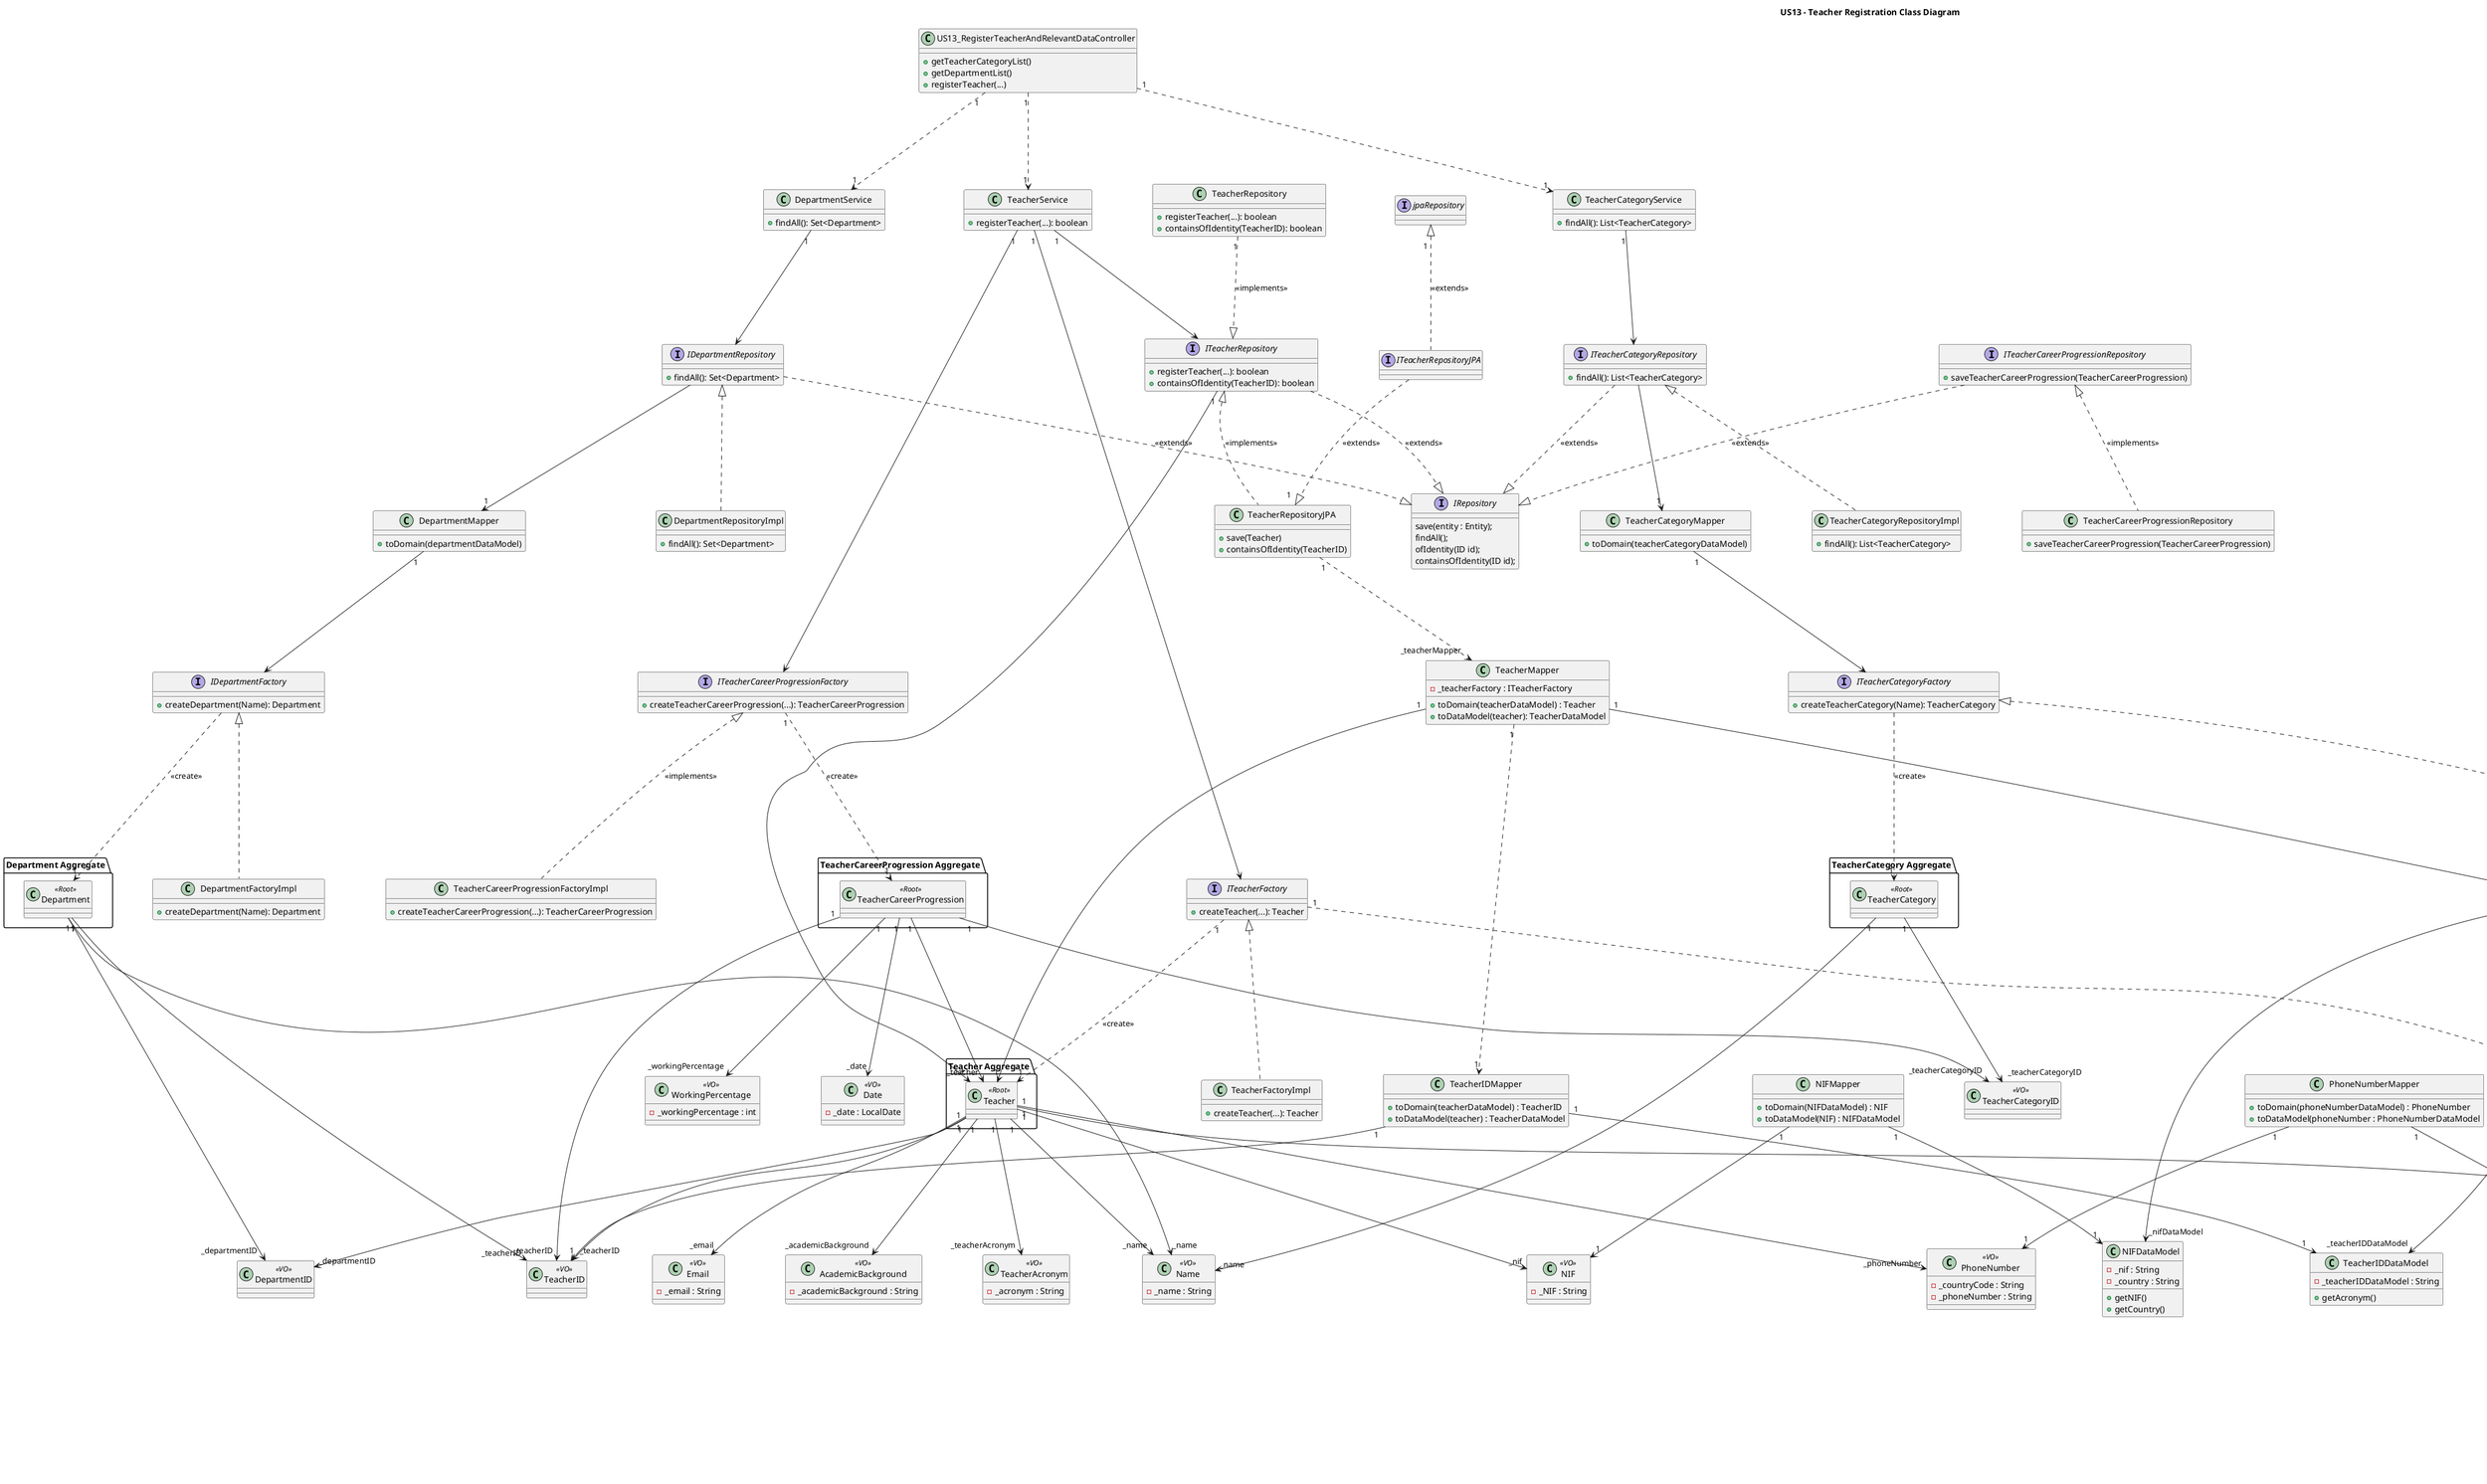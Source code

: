 @startuml
top to bottom direction
title US13 - Teacher Registration Class Diagram
skinparam ranksep 150
skinparam nodesep 100


interface IRepository {
    save(entity : Entity);
    findAll();
    ofIdentity(ID id);
    containsOfIdentity(ID id);
}

'=== 1. CONTROLLER ==='
class US13_RegisterTeacherAndRelevantDataController {
  +getTeacherCategoryList()
  +getDepartmentList()
  +registerTeacher(...)
}

'=== 2. SERVICES ==='
class TeacherCategoryService {
  +findAll(): List<TeacherCategory>
}

class DepartmentService {
  +findAll(): Set<Department>
}

class TeacherService {
  +registerTeacher(...): boolean
}

'=== 3. REPOSITORY INTERFACES ==='
interface ITeacherCategoryRepository {
  +findAll(): List<TeacherCategory>
}

interface IDepartmentRepository {
  +findAll(): Set<Department>
}

interface ITeacherRepository {
  +registerTeacher(...): boolean
  +containsOfIdentity(TeacherID): boolean
}

class TeacherRepository {
    +registerTeacher(...): boolean
    +containsOfIdentity(TeacherID): boolean
}

interface ITeacherRepositoryJPA {
}

interface jpaRepository {
}


interface ITeacherCareerProgressionRepository {
  +saveTeacherCareerProgression(TeacherCareerProgression)
}

'=== 4. REPOSITORY IMPLEMENTATIONS ==='
class TeacherCategoryRepositoryImpl {
  +findAll(): List<TeacherCategory>
}

class DepartmentRepositoryImpl {
  +findAll(): Set<Department>
}

class TeacherRepositoryJPA {
  +save(Teacher)
  +containsOfIdentity(TeacherID)
}

class TeacherCareerProgressionRepository {
  +saveTeacherCareerProgression(TeacherCareerProgression)
}

'=== 5. FACTORIES ==='
interface ITeacherCategoryFactory {
  +createTeacherCategory(Name): TeacherCategory
}

class TeacherCategoryFactoryImpl {
  +createTeacherCategory(Name): TeacherCategory
}

interface IDepartmentFactory {
  +createDepartment(Name): Department
}

class DepartmentFactoryImpl {
  +createDepartment(Name): Department
}

interface ITeacherFactory {
  +createTeacher(...): Teacher
}

class TeacherFactoryImpl {
  +createTeacher(...): Teacher
}

interface ITeacherCareerProgressionFactory {
  +createTeacherCareerProgression(...): TeacherCareerProgression
}

class TeacherCareerProgressionFactoryImpl {
  +createTeacherCareerProgression(...): TeacherCareerProgression
}

'=== 6. AGGREGATES ==='
package "Teacher Aggregate" {
  class Teacher <<Root>> {

  }
}

package "TeacherCareerProgression Aggregate" {
  class TeacherCareerProgression <<Root>> {
  }
}

package "TeacherCategory Aggregate" {
  class TeacherCategory <<Root>> {}
}

package "Department Aggregate" {
  class Department <<Root>> {
  }
}

class TeacherIDDataModel {
    -_teacherIDDataModel : String
    +getAcronym()
}

class NIFDataModel {
    -_nif : String
    -_country : String
    +getNIF()
    +getCountry()
}

class PhoneNumberDataModel {
    -_countryCode : String
    -_phoneNumber : String
    +getCountry()
    +getPhoneNumber()
}

class AddressDataModel {
    -_street : String
    -_postalCode : String
    -_location : String
    -_country : String
    +getStreet()
    +getPostalCode()
    +getLocation()
    +getCountry()
}

class TeacherAcademicEmailDataModel {
    -_emailDomain : String
    -_teacherAcademicEmail : String
    +getEmailDomain()
    +getTeacherAcademicEmail()
}

'=== 7. VALUE OBJECTS ==='
class TeacherID <<VO>> {

}

class TeacherAcronym <<VO>> {
 -_acronym : String
}

class DepartmentID <<VO>> {

}

class Name <<VO>> {
 -_name : String
}

class Email <<VO>> {
 -_email : String
}

class NIF <<VO>> {
 -_NIF : String
}

class PhoneNumber <<VO>> {
 -_countryCode : String
 -_phoneNumber : String
}

class Street <<VO>> {
 -_street : String
}

class PostalCode <<VO>> {
 -_postalCode : String
}

class Location <<VO>> {
 -_location : String
}

class Country <<VO>> {
 -_country : String
}

class AcademicBackground <<VO>> {
 -_academicBackground : String
}

class WorkingPercentage <<VO>> {
 -_workingPercentage : int
}

class Date <<VO>> {
 -_date : LocalDate
}

class DepartmentID <<VO>> {

}

class TeacherCategoryID <<VO>> {

}

class Address <<VO>> {

}

'=== 8. MAPPERS ==='
class TeacherCategoryMapper {
  +toDomain(teacherCategoryDataModel)
}

class DepartmentMapper {
  +toDomain(departmentDataModel)
}

class TeacherMapper {
  -_teacherFactory : ITeacherFactory
  +toDomain(teacherDataModel) : Teacher
  +toDataModel(teacher): TeacherDataModel
}

class TeacherIDMapper {
  +toDomain(teacherDataModel) : TeacherID
  +toDataModel(teacher) : TeacherDataModel
}

class AddressMapper {
  +toDomain(addressDataModel) : Address
  +toDataModel(address) : AddressDataModel
}

class TeacherAcademicEmailMapper {
  +toDomain(teacherAcademicEmailDataModel) : TeacherAcademicEmail
  +toDataModel(teacherAcademicEmail) : TeacherAcademicEmailDataModel
}

class NIFMapper {
  +toDomain(NIFDataModel) : NIF
  +toDataModel(NIF) : NIFDataModel
}

class PhoneNumberMapper {
  +toDomain(phoneNumberDataModel) : PhoneNumber
  +toDataModel(phoneNumber : PhoneNumberDataModel
}

class TeacherDataModel {
  -_name : String
  -_email : String
  -_academicBackground : String
  +getName()
  +getEmail()
  +getNIF()
  +getPhoneNumber()
  +getAcademicBackground()
  +getAddress()
  +getTeacherAcademicEmail()
}

'=== 9. CONNECTIONS WITH MULTIPLICITIES ==='
'Controller Layer'
US13_RegisterTeacherAndRelevantDataController "1" ..> "1" TeacherCategoryService
US13_RegisterTeacherAndRelevantDataController "1" ..> "1" DepartmentService
US13_RegisterTeacherAndRelevantDataController "1" ..> "1" TeacherService

'TeacherCategory Flow'
TeacherCategoryService "1" --> ITeacherCategoryRepository
TeacherCategoryRepositoryImpl .up.|> ITeacherCategoryRepository
ITeacherCategoryRepository --> "1" TeacherCategoryMapper
TeacherCategoryMapper "1" --> ITeacherCategoryFactory
TeacherCategoryFactoryImpl .up.|> ITeacherCategoryFactory
ITeacherCategoryFactory ..> "1" TeacherCategory : <<create>>
ITeacherCategoryRepository ..|> IRepository : <<extends>>


'Department Flow'
DepartmentService "1" --> IDepartmentRepository
DepartmentRepositoryImpl .up.|> IDepartmentRepository
IDepartmentRepository  --> "1" DepartmentMapper
DepartmentMapper "1" -->  IDepartmentFactory
DepartmentFactoryImpl .up.|> IDepartmentFactory
IDepartmentFactory  ..> "1" Department : <<create>>
IDepartmentRepository ..|> IRepository : <<extends>>


'Teacher Registration Flow'
TeacherService "1" -->  ITeacherRepository
TeacherService "1" -->  ITeacherFactory
TeacherService "1" -->  ITeacherCareerProgressionFactory
TeacherRepository "1" ..|> ITeacherRepository : <<implements>>
TeacherRepositoryJPA .up.|> ITeacherRepository : <<implements>>
ITeacherRepository "1" --> "*" Teacher
ITeacherRepositoryJPA  ..|> "\n 1   " TeacherRepositoryJPA : <<extends>>
TeacherRepositoryJPA "1" ..> "_teacherMapper" TeacherMapper

'Mappers
TeacherMapper "1" --> "1" TeacherDataModel
TeacherMapper "1" --> "1" Teacher
TeacherMapper "1" ..> "1" TeacherIDMapper
TeacherIDMapper "1" --> "1" TeacherID
TeacherIDMapper "1" --> "1" TeacherIDDataModel
AddressMapper "1" --> "1" AddressDataModel
AddressMapper "1" --> "1" Address
NIFMapper "1" --> "1" NIFDataModel
NIFMapper "1" --> "1" NIF
PhoneNumberMapper "1" --> "1" PhoneNumberDataModel
PhoneNumberMapper "1" --> "1" PhoneNumber
AddressMapper "1" --> "1" AddressDataModel
AddressMapper "1" --> "1" Address
TeacherAcademicEmailMapper "1" --> "1" TeacherAcademicEmailDataModel
TeacherAcademicEmailMapper "1" --> "1" TeacherAcademicEmail



ITeacherRepository ..|> IRepository : <<extends>>
jpaRepository "\n 1 " <|.. ITeacherRepositoryJPA : <<extends>>



'Factory Creation'
TeacherFactoryImpl .up.|> ITeacherFactory
ITeacherFactory "1" ..> "1" Teacher : <<create>>
ITeacherFactory "1" ..> "1" Address : <<create>>

'Value Object Composition'
Teacher "1" --> "_teacherID" TeacherID
Teacher "1" --> "_name" Name
Teacher "1" --> "_teacherAcronym" TeacherAcronym
Teacher "1" --> "_email" Email
Teacher "1" --> "_nif" NIF
Teacher "1" --> "_phoneNumber" PhoneNumber
Teacher "1" --> "_academicBackground" AcademicBackground
Teacher "1" --> "_address" Address
Teacher "1" --> "_departmentID" DepartmentID
'TeacherAcronym "1" <-- TeacherID
Department "1" -> "_teacherID" TeacherID
Department "1" ---> "_name" Name
Department "1" ---> "_departmentID" DepartmentID

TeacherCategory "1" --> "_name" Name

Address "1" --> "_street" Street
Address "1" --> "_postalCode" PostalCode
Address "1" --> "_location" Location
Address "1" --> "_country" Country

'Career Progression Flow'
TeacherCareerProgressionRepository .up.|> ITeacherCareerProgressionRepository : <<implements>>
TeacherCareerProgressionFactoryImpl .up.|> ITeacherCareerProgressionFactory: <<implements>>
ITeacherCareerProgressionFactory "1" ..> "1" TeacherCareerProgression : <<create>>

'Career Progression Relationships'
TeacherCareerProgression "1" --> "_date" Date
TeacherCareerProgression "1" --> "_teacherCategoryID" TeacherCategoryID
TeacherCareerProgression "1" --> "_teacherID" TeacherID
TeacherCareerProgression "1" --> "_workingPercentage" WorkingPercentage
TeacherCareerProgression "1" --> "_teacher" Teacher
TeacherCategory "1" --> "_teacherCategoryID" TeacherCategoryID
ITeacherCareerProgressionRepository ..|> IRepository : <<extends>>

'Data Model Relationships
TeacherDataModel ---> "_teacherIDDataModel" TeacherIDDataModel
TeacherDataModel ---> "_nifDataModel" NIFDataModel
TeacherDataModel ---> "_phoneNumberDataModel" PhoneNumberDataModel
TeacherDataModel ---> "_addressDataModel" AddressDataModel
TeacherDataModel ---> "_teacherAcademicEmailDataModel" TeacherAcademicEmailDataModel
@enduml